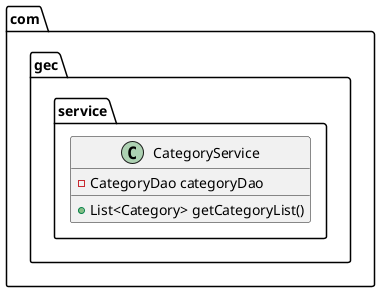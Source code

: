 @startuml
class com.gec.service.CategoryService {
- CategoryDao categoryDao
+ List<Category> getCategoryList()
}
@enduml